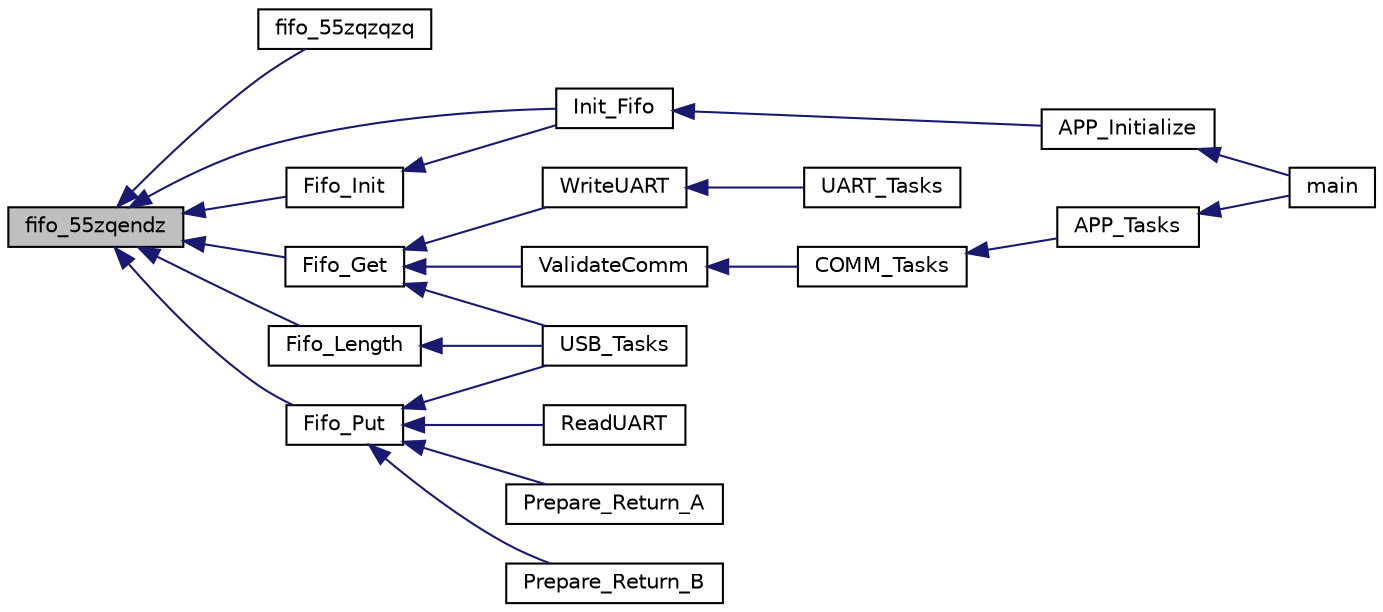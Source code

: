 digraph "fifo_55zqendz"
{
  edge [fontname="Helvetica",fontsize="10",labelfontname="Helvetica",labelfontsize="10"];
  node [fontname="Helvetica",fontsize="10",shape=record];
  rankdir="LR";
  Node4 [label="fifo_55zqendz",height=0.2,width=0.4,color="black", fillcolor="grey75", style="filled", fontcolor="black"];
  Node4 -> Node5 [dir="back",color="midnightblue",fontsize="10",style="solid",fontname="Helvetica"];
  Node5 [label="fifo_55zqzqzq",height=0.2,width=0.4,color="black", fillcolor="white", style="filled",URL="$inszt__fifo_8c.html#a4ef9d2db309afd3bfa8016b27c1d67b0"];
  Node4 -> Node6 [dir="back",color="midnightblue",fontsize="10",style="solid",fontname="Helvetica"];
  Node6 [label="Fifo_Get",height=0.2,width=0.4,color="black", fillcolor="white", style="filled",URL="$inszt__fifo_8c.html#a559d3b106856214e0f068c4c8c186055"];
  Node6 -> Node7 [dir="back",color="midnightblue",fontsize="10",style="solid",fontname="Helvetica"];
  Node7 [label="ValidateComm",height=0.2,width=0.4,color="black", fillcolor="white", style="filled",URL="$inszt__commmodule_8c.html#a764430fc16209afb9056738eb23b69c5"];
  Node7 -> Node8 [dir="back",color="midnightblue",fontsize="10",style="solid",fontname="Helvetica"];
  Node8 [label="COMM_Tasks",height=0.2,width=0.4,color="black", fillcolor="white", style="filled",URL="$inszt__commmodule_8c.html#a58032003b728b9659d8ec40e2b565169"];
  Node8 -> Node9 [dir="back",color="midnightblue",fontsize="10",style="solid",fontname="Helvetica"];
  Node9 [label="APP_Tasks",height=0.2,width=0.4,color="black", fillcolor="white", style="filled",URL="$inszt__app_8c.html#a859aee46b660cfee47cfd45ce08f6862"];
  Node9 -> Node10 [dir="back",color="midnightblue",fontsize="10",style="solid",fontname="Helvetica"];
  Node10 [label="main",height=0.2,width=0.4,color="black", fillcolor="white", style="filled",URL="$inszt__main_8c.html#a840291bc02cba5474a4cb46a9b9566fe"];
  Node6 -> Node11 [dir="back",color="midnightblue",fontsize="10",style="solid",fontname="Helvetica"];
  Node11 [label="WriteUART",height=0.2,width=0.4,color="black", fillcolor="white", style="filled",URL="$inszt___u_a_r_t_8c.html#a04847dad9f416306723e78f9a048bfd1"];
  Node11 -> Node12 [dir="back",color="midnightblue",fontsize="10",style="solid",fontname="Helvetica"];
  Node12 [label="UART_Tasks",height=0.2,width=0.4,color="black", fillcolor="white", style="filled",URL="$_u_a_r_t_8h.html#aab7c894c540f5df89f5dc640f0379953"];
  Node6 -> Node13 [dir="back",color="midnightblue",fontsize="10",style="solid",fontname="Helvetica"];
  Node13 [label="USB_Tasks",height=0.2,width=0.4,color="black", fillcolor="white", style="filled",URL="$_u_s_b_8h.html#a9a0d9bb70d35b7b2997594a56b7db71d"];
  Node4 -> Node14 [dir="back",color="midnightblue",fontsize="10",style="solid",fontname="Helvetica"];
  Node14 [label="Fifo_Init",height=0.2,width=0.4,color="black", fillcolor="white", style="filled",URL="$inszt__fifo_8c.html#a73482783404c573916a85844ce4d1028"];
  Node14 -> Node15 [dir="back",color="midnightblue",fontsize="10",style="solid",fontname="Helvetica"];
  Node15 [label="Init_Fifo",height=0.2,width=0.4,color="black", fillcolor="white", style="filled",URL="$inszt__fifo_8c.html#aee213a842ce7b6b44ea60df031f93587"];
  Node15 -> Node16 [dir="back",color="midnightblue",fontsize="10",style="solid",fontname="Helvetica"];
  Node16 [label="APP_Initialize",height=0.2,width=0.4,color="black", fillcolor="white", style="filled",URL="$inszt__app_8c.html#a59b305aa4f4287d45cbe428f533f84b2"];
  Node16 -> Node10 [dir="back",color="midnightblue",fontsize="10",style="solid",fontname="Helvetica"];
  Node4 -> Node17 [dir="back",color="midnightblue",fontsize="10",style="solid",fontname="Helvetica"];
  Node17 [label="Fifo_Length",height=0.2,width=0.4,color="black", fillcolor="white", style="filled",URL="$inszt__fifo_8c.html#af9b60b7e38d0de249e9c2899e5266c44"];
  Node17 -> Node13 [dir="back",color="midnightblue",fontsize="10",style="solid",fontname="Helvetica"];
  Node4 -> Node18 [dir="back",color="midnightblue",fontsize="10",style="solid",fontname="Helvetica"];
  Node18 [label="Fifo_Put",height=0.2,width=0.4,color="black", fillcolor="white", style="filled",URL="$inszt__fifo_8c.html#aa509be4f95c11aac886b98718a15e849"];
  Node18 -> Node19 [dir="back",color="midnightblue",fontsize="10",style="solid",fontname="Helvetica"];
  Node19 [label="Prepare_Return_A",height=0.2,width=0.4,color="black", fillcolor="white", style="filled",URL="$statusst_8h.html#a0e9c19489da0b2f35029d786831aba98"];
  Node18 -> Node20 [dir="back",color="midnightblue",fontsize="10",style="solid",fontname="Helvetica"];
  Node20 [label="Prepare_Return_B",height=0.2,width=0.4,color="black", fillcolor="white", style="filled",URL="$statusst_8h.html#ab840ab8e52cac36008d83ff62f7124ca"];
  Node18 -> Node21 [dir="back",color="midnightblue",fontsize="10",style="solid",fontname="Helvetica"];
  Node21 [label="ReadUART",height=0.2,width=0.4,color="black", fillcolor="white", style="filled",URL="$inszt___u_a_r_t_8c.html#a2961ac14c60d8731e0c9761ab23fa39b"];
  Node18 -> Node13 [dir="back",color="midnightblue",fontsize="10",style="solid",fontname="Helvetica"];
  Node4 -> Node15 [dir="back",color="midnightblue",fontsize="10",style="solid",fontname="Helvetica"];
}
